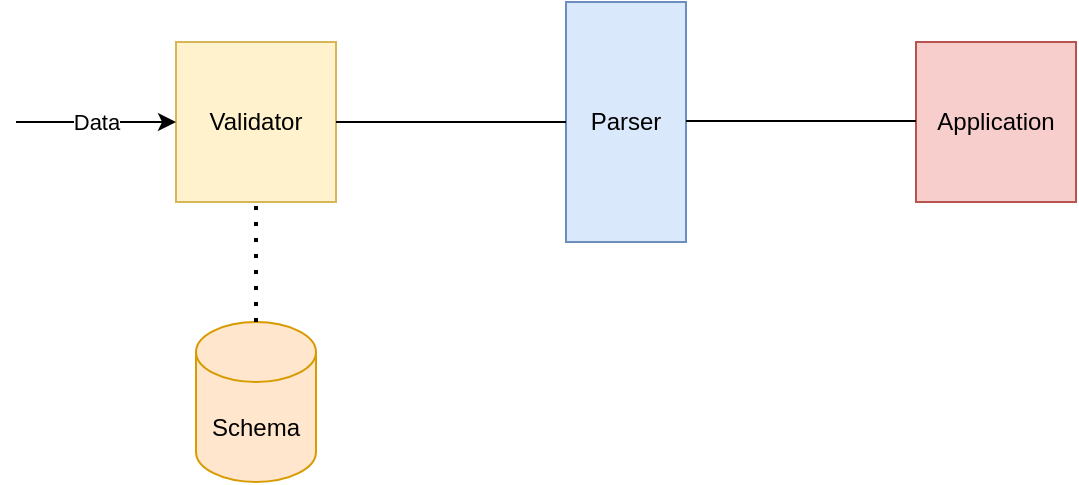 <mxfile version="13.7.9" type="device"><diagram id="Jn8S7jAUF3GD78dbQPZy" name="Page-1"><mxGraphModel dx="1401" dy="1886" grid="1" gridSize="10" guides="1" tooltips="1" connect="1" arrows="1" fold="1" page="1" pageScale="1" pageWidth="850" pageHeight="1100" math="0" shadow="0"><root><mxCell id="0"/><mxCell id="1" parent="0"/><mxCell id="3gnW-rUvFk4EeHtg3t6d-1" value="Validator" style="whiteSpace=wrap;html=1;aspect=fixed;fillColor=#fff2cc;strokeColor=#d6b656;" vertex="1" parent="1"><mxGeometry x="200" y="450" width="80" height="80" as="geometry"/></mxCell><mxCell id="3gnW-rUvFk4EeHtg3t6d-2" value="Application" style="whiteSpace=wrap;html=1;aspect=fixed;fillColor=#f8cecc;strokeColor=#b85450;" vertex="1" parent="1"><mxGeometry x="570" y="450" width="80" height="80" as="geometry"/></mxCell><mxCell id="3gnW-rUvFk4EeHtg3t6d-3" value="Parser" style="rounded=0;whiteSpace=wrap;html=1;direction=south;fillColor=#dae8fc;strokeColor=#6c8ebf;" vertex="1" parent="1"><mxGeometry x="395" y="430" width="60" height="120" as="geometry"/></mxCell><mxCell id="3gnW-rUvFk4EeHtg3t6d-4" value="Schema" style="shape=cylinder3;whiteSpace=wrap;html=1;boundedLbl=1;backgroundOutline=1;size=15;fillColor=#ffe6cc;strokeColor=#d79b00;" vertex="1" parent="1"><mxGeometry x="210" y="590" width="60" height="80" as="geometry"/></mxCell><mxCell id="3gnW-rUvFk4EeHtg3t6d-5" value="Data" style="endArrow=classic;html=1;entryX=0;entryY=0.5;entryDx=0;entryDy=0;" edge="1" parent="1" target="3gnW-rUvFk4EeHtg3t6d-1"><mxGeometry width="50" height="50" relative="1" as="geometry"><mxPoint x="120" y="490" as="sourcePoint"/><mxPoint x="160" y="470" as="targetPoint"/></mxGeometry></mxCell><mxCell id="3gnW-rUvFk4EeHtg3t6d-6" value="" style="endArrow=none;dashed=1;html=1;dashPattern=1 3;strokeWidth=2;entryX=0.5;entryY=1;entryDx=0;entryDy=0;exitX=0.5;exitY=0;exitDx=0;exitDy=0;exitPerimeter=0;" edge="1" parent="1" source="3gnW-rUvFk4EeHtg3t6d-4" target="3gnW-rUvFk4EeHtg3t6d-1"><mxGeometry width="50" height="50" relative="1" as="geometry"><mxPoint x="110" y="590" as="sourcePoint"/><mxPoint x="160" y="540" as="targetPoint"/></mxGeometry></mxCell><mxCell id="3gnW-rUvFk4EeHtg3t6d-7" value="" style="endArrow=none;html=1;exitX=1;exitY=0.5;exitDx=0;exitDy=0;entryX=0.5;entryY=1;entryDx=0;entryDy=0;" edge="1" parent="1" source="3gnW-rUvFk4EeHtg3t6d-1" target="3gnW-rUvFk4EeHtg3t6d-3"><mxGeometry width="50" height="50" relative="1" as="geometry"><mxPoint x="310" y="520" as="sourcePoint"/><mxPoint x="360" y="470" as="targetPoint"/></mxGeometry></mxCell><mxCell id="3gnW-rUvFk4EeHtg3t6d-8" value="" style="endArrow=none;html=1;exitX=1;exitY=0.5;exitDx=0;exitDy=0;entryX=0.5;entryY=1;entryDx=0;entryDy=0;" edge="1" parent="1"><mxGeometry width="50" height="50" relative="1" as="geometry"><mxPoint x="455" y="489.5" as="sourcePoint"/><mxPoint x="570" y="489.5" as="targetPoint"/></mxGeometry></mxCell></root></mxGraphModel></diagram></mxfile>